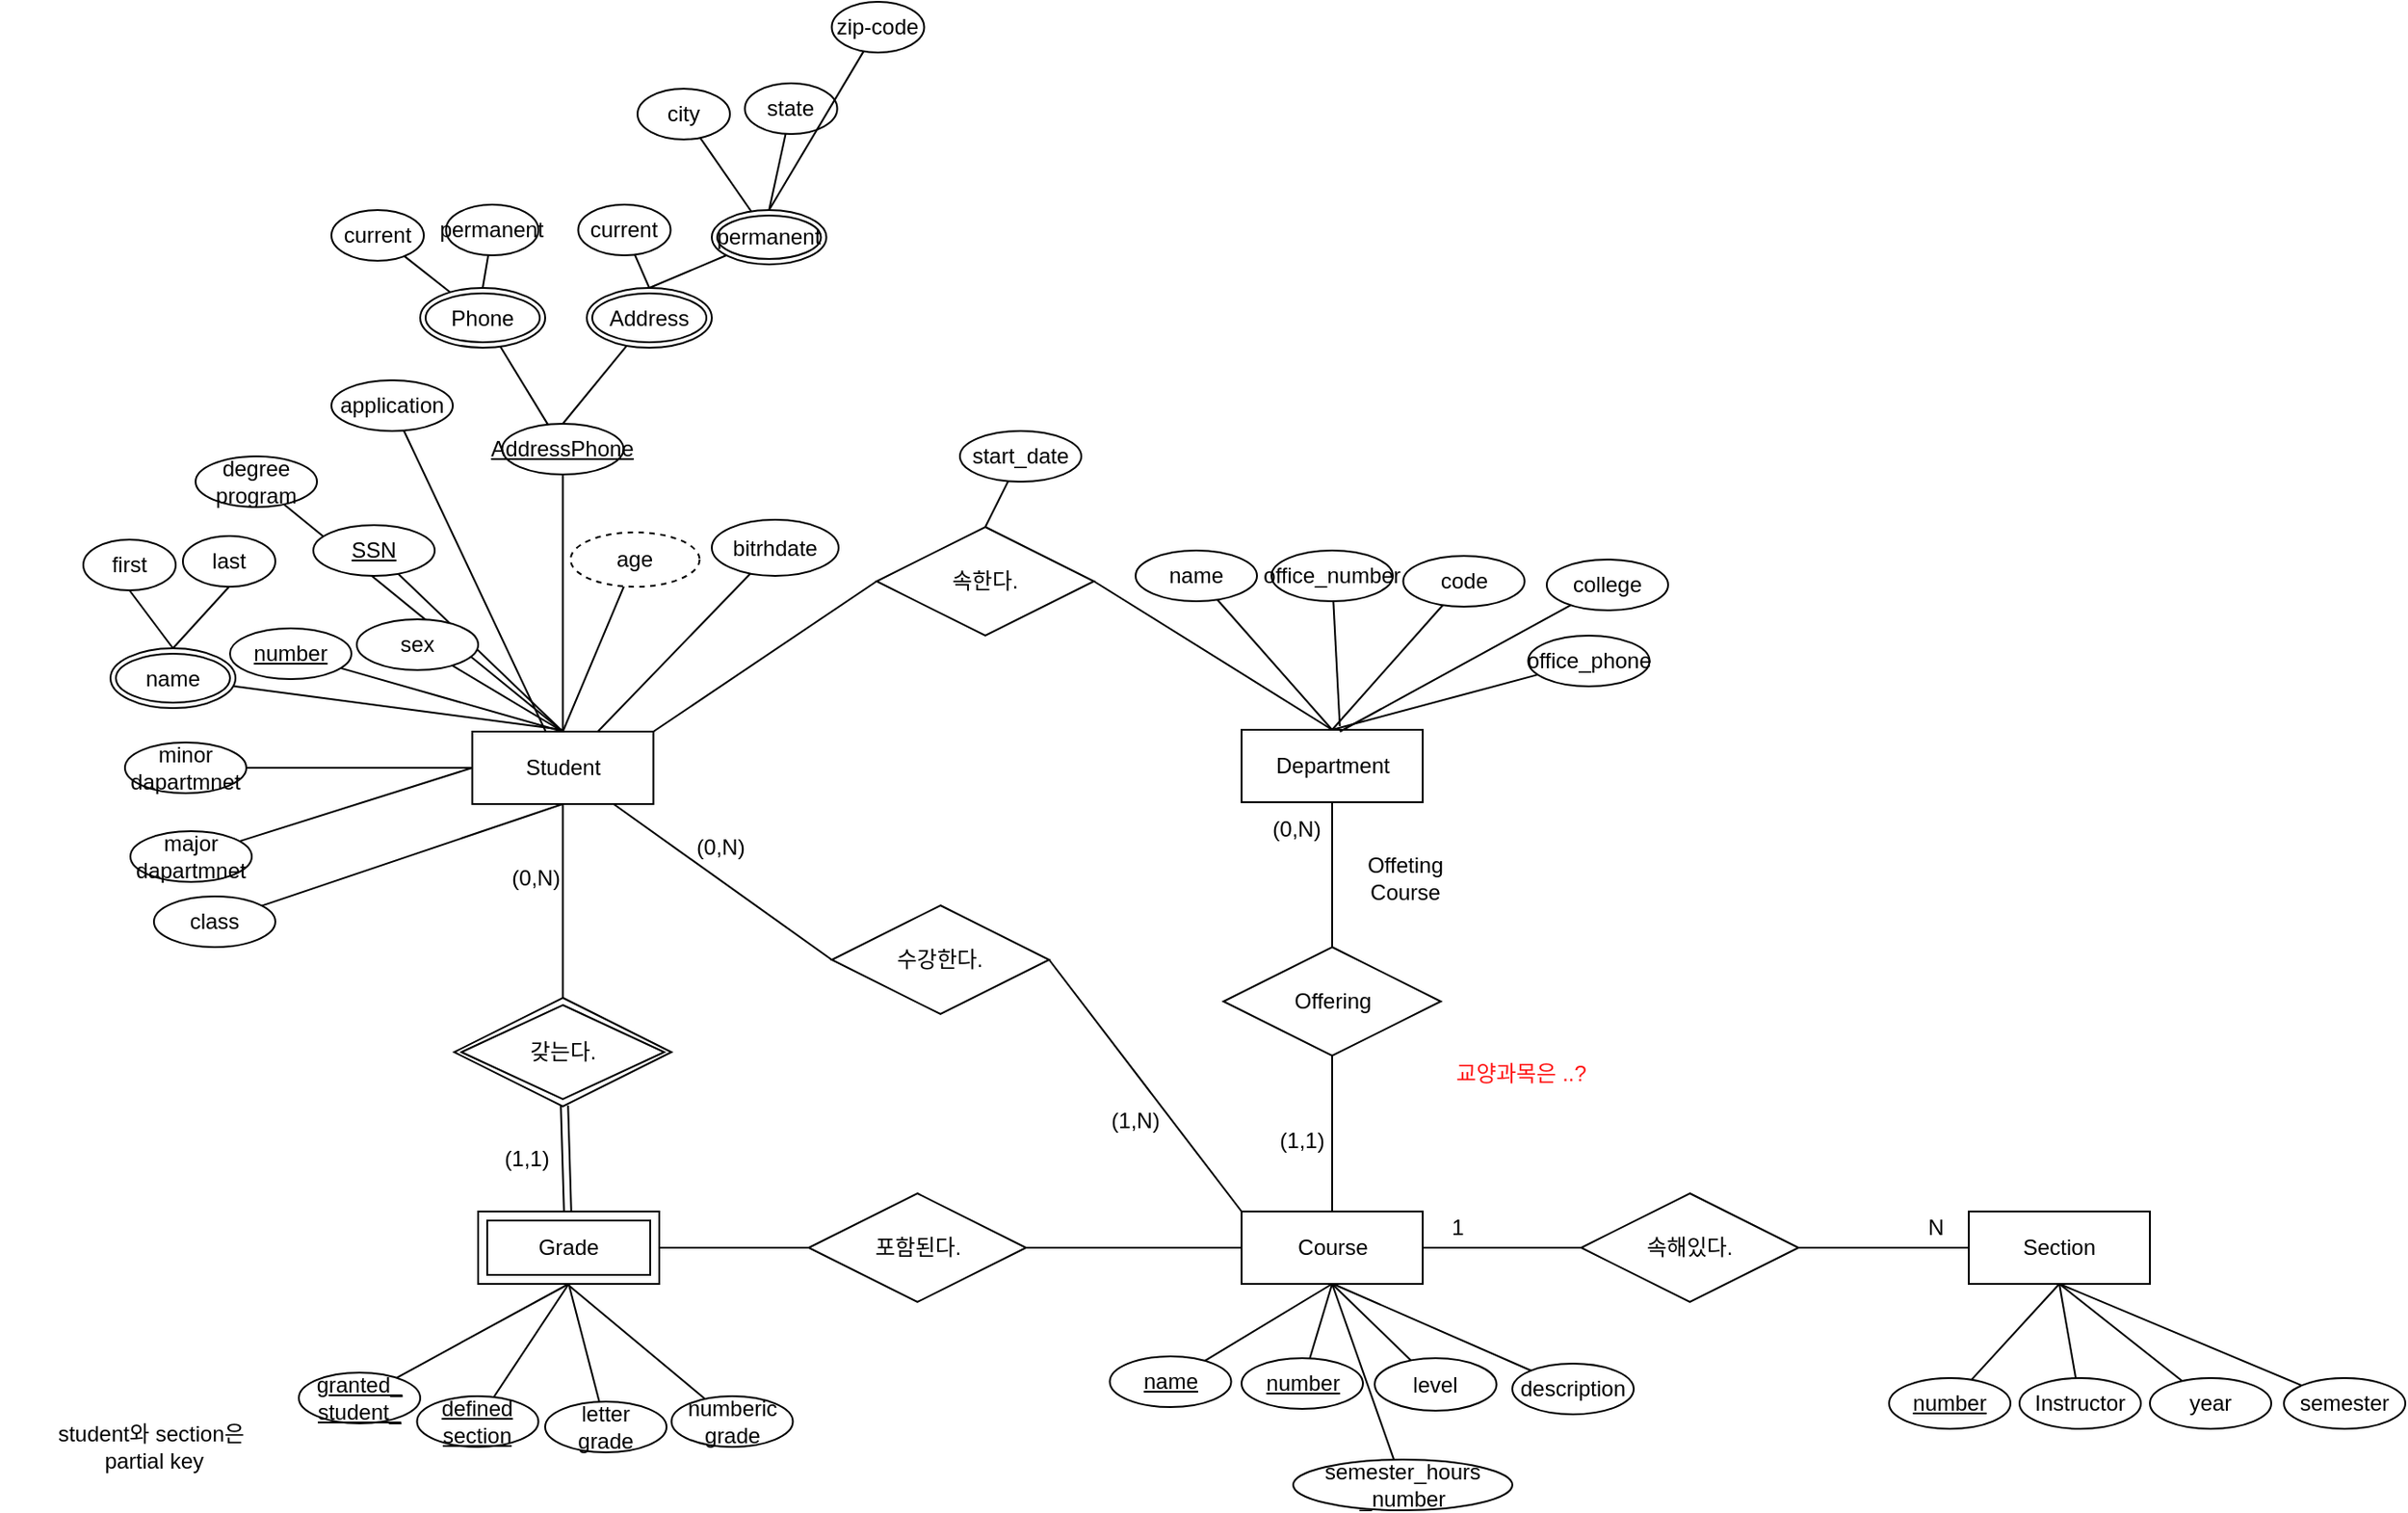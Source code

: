 <mxfile version="24.0.8" type="github">
  <diagram name="페이지-1" id="r6DfL3PB8OW9n6T8iQzD">
    <mxGraphModel dx="1633" dy="-355" grid="0" gridSize="10" guides="1" tooltips="1" connect="1" arrows="1" fold="1" page="1" pageScale="1" pageWidth="1600" pageHeight="900" math="0" shadow="0">
      <root>
        <mxCell id="0" />
        <mxCell id="1" parent="0" />
        <mxCell id="EUwqJAAsOdJ6edNQOykV-88" value="application" style="ellipse;whiteSpace=wrap;html=1;align=center;" parent="1" vertex="1">
          <mxGeometry x="208" y="2046" width="67" height="28" as="geometry" />
        </mxCell>
        <mxCell id="P7TgxhgFr9sDiZiFOefg-29" style="edgeStyle=orthogonalEdgeStyle;rounded=0;orthogonalLoop=1;jettySize=auto;html=1;entryX=0;entryY=0.5;entryDx=0;entryDy=0;endArrow=none;endFill=0;" parent="1" source="EUwqJAAsOdJ6edNQOykV-24" target="P7TgxhgFr9sDiZiFOefg-27" edge="1">
          <mxGeometry relative="1" as="geometry" />
        </mxCell>
        <mxCell id="EUwqJAAsOdJ6edNQOykV-24" value="Course" style="whiteSpace=wrap;html=1;align=center;" parent="1" vertex="1">
          <mxGeometry x="710.5" y="2505" width="100" height="40" as="geometry" />
        </mxCell>
        <mxCell id="EUwqJAAsOdJ6edNQOykV-120" style="edgeStyle=orthogonalEdgeStyle;rounded=0;orthogonalLoop=1;jettySize=auto;html=1;endArrow=none;endFill=0;" parent="1" source="EUwqJAAsOdJ6edNQOykV-25" target="EUwqJAAsOdJ6edNQOykV-28" edge="1">
          <mxGeometry relative="1" as="geometry" />
        </mxCell>
        <mxCell id="EUwqJAAsOdJ6edNQOykV-25" value="Department" style="whiteSpace=wrap;html=1;align=center;" parent="1" vertex="1">
          <mxGeometry x="710.5" y="2239" width="100" height="40" as="geometry" />
        </mxCell>
        <mxCell id="EUwqJAAsOdJ6edNQOykV-34" style="rounded=0;orthogonalLoop=1;jettySize=auto;html=1;entryX=0;entryY=0.5;entryDx=0;entryDy=0;endArrow=none;endFill=0;exitX=1;exitY=0;exitDx=0;exitDy=0;" parent="1" source="EUwqJAAsOdJ6edNQOykV-26" target="EUwqJAAsOdJ6edNQOykV-27" edge="1">
          <mxGeometry relative="1" as="geometry" />
        </mxCell>
        <mxCell id="P7TgxhgFr9sDiZiFOefg-3" style="rounded=0;orthogonalLoop=1;jettySize=auto;html=1;entryX=0;entryY=0.5;entryDx=0;entryDy=0;endArrow=none;endFill=0;" parent="1" source="EUwqJAAsOdJ6edNQOykV-26" target="P7TgxhgFr9sDiZiFOefg-2" edge="1">
          <mxGeometry relative="1" as="geometry">
            <mxPoint x="505" y="2380" as="targetPoint" />
          </mxGeometry>
        </mxCell>
        <mxCell id="P7TgxhgFr9sDiZiFOefg-14" style="edgeStyle=orthogonalEdgeStyle;rounded=0;orthogonalLoop=1;jettySize=auto;html=1;endArrow=none;endFill=0;" parent="1" source="EUwqJAAsOdJ6edNQOykV-26" target="P7TgxhgFr9sDiZiFOefg-13" edge="1">
          <mxGeometry relative="1" as="geometry" />
        </mxCell>
        <mxCell id="EUwqJAAsOdJ6edNQOykV-26" value="Student" style="whiteSpace=wrap;html=1;align=center;" parent="1" vertex="1">
          <mxGeometry x="285.75" y="2240" width="100" height="40" as="geometry" />
        </mxCell>
        <mxCell id="EUwqJAAsOdJ6edNQOykV-104" style="rounded=0;orthogonalLoop=1;jettySize=auto;html=1;entryX=0.5;entryY=0;entryDx=0;entryDy=0;endArrow=none;endFill=0;exitX=1;exitY=0.5;exitDx=0;exitDy=0;" parent="1" source="EUwqJAAsOdJ6edNQOykV-27" target="EUwqJAAsOdJ6edNQOykV-25" edge="1">
          <mxGeometry relative="1" as="geometry" />
        </mxCell>
        <mxCell id="EUwqJAAsOdJ6edNQOykV-27" value="속한다." style="shape=rhombus;perimeter=rhombusPerimeter;whiteSpace=wrap;html=1;align=center;" parent="1" vertex="1">
          <mxGeometry x="509" y="2127" width="120" height="60" as="geometry" />
        </mxCell>
        <mxCell id="EUwqJAAsOdJ6edNQOykV-121" style="rounded=0;orthogonalLoop=1;jettySize=auto;html=1;endArrow=none;endFill=0;" parent="1" source="EUwqJAAsOdJ6edNQOykV-28" target="EUwqJAAsOdJ6edNQOykV-24" edge="1">
          <mxGeometry relative="1" as="geometry" />
        </mxCell>
        <mxCell id="EUwqJAAsOdJ6edNQOykV-28" value="Offering" style="shape=rhombus;perimeter=rhombusPerimeter;whiteSpace=wrap;html=1;align=center;" parent="1" vertex="1">
          <mxGeometry x="700.5" y="2359" width="120" height="60" as="geometry" />
        </mxCell>
        <mxCell id="EUwqJAAsOdJ6edNQOykV-51" style="rounded=0;orthogonalLoop=1;jettySize=auto;html=1;entryX=0.5;entryY=0;entryDx=0;entryDy=0;endArrow=none;endFill=0;" parent="1" source="EUwqJAAsOdJ6edNQOykV-37" target="EUwqJAAsOdJ6edNQOykV-26" edge="1">
          <mxGeometry relative="1" as="geometry" />
        </mxCell>
        <mxCell id="EUwqJAAsOdJ6edNQOykV-49" style="rounded=0;orthogonalLoop=1;jettySize=auto;html=1;endArrow=none;endFill=0;" parent="1" source="EUwqJAAsOdJ6edNQOykV-40" edge="1">
          <mxGeometry relative="1" as="geometry">
            <mxPoint x="335.75" y="2240" as="targetPoint" />
          </mxGeometry>
        </mxCell>
        <mxCell id="EUwqJAAsOdJ6edNQOykV-40" value="&lt;u&gt;number&lt;/u&gt;" style="ellipse;whiteSpace=wrap;html=1;align=center;" parent="1" vertex="1">
          <mxGeometry x="152" y="2183" width="67" height="28" as="geometry" />
        </mxCell>
        <mxCell id="EUwqJAAsOdJ6edNQOykV-45" style="rounded=0;orthogonalLoop=1;jettySize=auto;html=1;entryX=0.5;entryY=1;entryDx=0;entryDy=0;startArrow=none;startFill=0;endArrow=none;endFill=0;exitX=0.5;exitY=0;exitDx=0;exitDy=0;" parent="1" source="EUwqJAAsOdJ6edNQOykV-48" target="EUwqJAAsOdJ6edNQOykV-42" edge="1">
          <mxGeometry relative="1" as="geometry">
            <mxPoint x="123.5" y="2169" as="sourcePoint" />
          </mxGeometry>
        </mxCell>
        <mxCell id="EUwqJAAsOdJ6edNQOykV-47" style="rounded=0;orthogonalLoop=1;jettySize=auto;html=1;entryX=0.5;entryY=1;entryDx=0;entryDy=0;endArrow=none;endFill=0;exitX=0.5;exitY=0;exitDx=0;exitDy=0;" parent="1" source="EUwqJAAsOdJ6edNQOykV-48" target="EUwqJAAsOdJ6edNQOykV-43" edge="1">
          <mxGeometry relative="1" as="geometry">
            <mxPoint x="187.293" y="2176.41" as="sourcePoint" />
          </mxGeometry>
        </mxCell>
        <mxCell id="EUwqJAAsOdJ6edNQOykV-42" value="first" style="ellipse;whiteSpace=wrap;html=1;align=center;" parent="1" vertex="1">
          <mxGeometry x="71" y="2134" width="51" height="28" as="geometry" />
        </mxCell>
        <mxCell id="EUwqJAAsOdJ6edNQOykV-43" value="last" style="ellipse;whiteSpace=wrap;html=1;align=center;" parent="1" vertex="1">
          <mxGeometry x="126" y="2132" width="51" height="28" as="geometry" />
        </mxCell>
        <mxCell id="EUwqJAAsOdJ6edNQOykV-50" style="rounded=0;orthogonalLoop=1;jettySize=auto;html=1;endArrow=none;endFill=0;" parent="1" source="EUwqJAAsOdJ6edNQOykV-48" edge="1">
          <mxGeometry relative="1" as="geometry">
            <mxPoint x="335.75" y="2239" as="targetPoint" />
          </mxGeometry>
        </mxCell>
        <mxCell id="EUwqJAAsOdJ6edNQOykV-48" value="name" style="ellipse;shape=doubleEllipse;margin=3;whiteSpace=wrap;html=1;align=center;" parent="1" vertex="1">
          <mxGeometry x="86" y="2194" width="69" height="33" as="geometry" />
        </mxCell>
        <mxCell id="EUwqJAAsOdJ6edNQOykV-61" style="rounded=0;orthogonalLoop=1;jettySize=auto;html=1;endArrow=none;endFill=0;" parent="1" source="EUwqJAAsOdJ6edNQOykV-53" target="EUwqJAAsOdJ6edNQOykV-60" edge="1">
          <mxGeometry relative="1" as="geometry" />
        </mxCell>
        <mxCell id="EUwqJAAsOdJ6edNQOykV-53" value="Phone" style="ellipse;shape=doubleEllipse;margin=3;whiteSpace=wrap;html=1;align=center;" parent="1" vertex="1">
          <mxGeometry x="257" y="1995" width="69" height="33" as="geometry" />
        </mxCell>
        <mxCell id="EUwqJAAsOdJ6edNQOykV-62" style="rounded=0;orthogonalLoop=1;jettySize=auto;html=1;entryX=0.5;entryY=0;entryDx=0;entryDy=0;endArrow=none;endFill=0;" parent="1" source="EUwqJAAsOdJ6edNQOykV-54" target="EUwqJAAsOdJ6edNQOykV-60" edge="1">
          <mxGeometry relative="1" as="geometry" />
        </mxCell>
        <mxCell id="EUwqJAAsOdJ6edNQOykV-54" value="Address" style="ellipse;shape=doubleEllipse;margin=3;whiteSpace=wrap;html=1;align=center;" parent="1" vertex="1">
          <mxGeometry x="349" y="1995" width="69" height="33" as="geometry" />
        </mxCell>
        <mxCell id="EUwqJAAsOdJ6edNQOykV-59" style="rounded=0;orthogonalLoop=1;jettySize=auto;html=1;entryX=0.5;entryY=0;entryDx=0;entryDy=0;endArrow=none;endFill=0;" parent="1" source="EUwqJAAsOdJ6edNQOykV-56" target="EUwqJAAsOdJ6edNQOykV-53" edge="1">
          <mxGeometry relative="1" as="geometry" />
        </mxCell>
        <mxCell id="EUwqJAAsOdJ6edNQOykV-56" value="permanent" style="ellipse;whiteSpace=wrap;html=1;align=center;" parent="1" vertex="1">
          <mxGeometry x="271.25" y="1949" width="51" height="28" as="geometry" />
        </mxCell>
        <mxCell id="EUwqJAAsOdJ6edNQOykV-58" style="rounded=0;orthogonalLoop=1;jettySize=auto;html=1;endArrow=none;endFill=0;" parent="1" source="EUwqJAAsOdJ6edNQOykV-57" target="EUwqJAAsOdJ6edNQOykV-53" edge="1">
          <mxGeometry relative="1" as="geometry" />
        </mxCell>
        <mxCell id="EUwqJAAsOdJ6edNQOykV-57" value="current" style="ellipse;whiteSpace=wrap;html=1;align=center;" parent="1" vertex="1">
          <mxGeometry x="208" y="1952" width="51" height="28" as="geometry" />
        </mxCell>
        <mxCell id="EUwqJAAsOdJ6edNQOykV-76" style="rounded=0;orthogonalLoop=1;jettySize=auto;html=1;endArrow=none;endFill=0;" parent="1" source="EUwqJAAsOdJ6edNQOykV-60" target="EUwqJAAsOdJ6edNQOykV-26" edge="1">
          <mxGeometry relative="1" as="geometry" />
        </mxCell>
        <mxCell id="EUwqJAAsOdJ6edNQOykV-60" value="&lt;u&gt;AddressPhone&lt;/u&gt;" style="ellipse;whiteSpace=wrap;html=1;align=center;" parent="1" vertex="1">
          <mxGeometry x="302.25" y="2070" width="67" height="28" as="geometry" />
        </mxCell>
        <mxCell id="EUwqJAAsOdJ6edNQOykV-74" style="rounded=0;orthogonalLoop=1;jettySize=auto;html=1;entryX=0.5;entryY=0;entryDx=0;entryDy=0;endArrow=none;endFill=0;" parent="1" source="EUwqJAAsOdJ6edNQOykV-63" target="EUwqJAAsOdJ6edNQOykV-54" edge="1">
          <mxGeometry relative="1" as="geometry" />
        </mxCell>
        <mxCell id="EUwqJAAsOdJ6edNQOykV-63" value="current" style="ellipse;whiteSpace=wrap;html=1;align=center;" parent="1" vertex="1">
          <mxGeometry x="344.25" y="1949" width="51" height="28" as="geometry" />
        </mxCell>
        <mxCell id="EUwqJAAsOdJ6edNQOykV-75" style="rounded=0;orthogonalLoop=1;jettySize=auto;html=1;entryX=0.5;entryY=0;entryDx=0;entryDy=0;endArrow=none;endFill=0;" parent="1" source="EUwqJAAsOdJ6edNQOykV-65" target="EUwqJAAsOdJ6edNQOykV-54" edge="1">
          <mxGeometry relative="1" as="geometry" />
        </mxCell>
        <mxCell id="EUwqJAAsOdJ6edNQOykV-65" value="permanent" style="ellipse;shape=doubleEllipse;margin=3;whiteSpace=wrap;html=1;align=center;" parent="1" vertex="1">
          <mxGeometry x="418" y="1952" width="63.25" height="30" as="geometry" />
        </mxCell>
        <mxCell id="EUwqJAAsOdJ6edNQOykV-69" style="rounded=0;orthogonalLoop=1;jettySize=auto;html=1;endArrow=none;endFill=0;" parent="1" source="EUwqJAAsOdJ6edNQOykV-66" target="EUwqJAAsOdJ6edNQOykV-65" edge="1">
          <mxGeometry relative="1" as="geometry" />
        </mxCell>
        <mxCell id="EUwqJAAsOdJ6edNQOykV-66" value="city" style="ellipse;whiteSpace=wrap;html=1;align=center;" parent="1" vertex="1">
          <mxGeometry x="377" y="1885" width="51" height="28" as="geometry" />
        </mxCell>
        <mxCell id="EUwqJAAsOdJ6edNQOykV-72" style="rounded=0;orthogonalLoop=1;jettySize=auto;html=1;entryX=0.5;entryY=0;entryDx=0;entryDy=0;endArrow=none;endFill=0;" parent="1" source="EUwqJAAsOdJ6edNQOykV-67" target="EUwqJAAsOdJ6edNQOykV-65" edge="1">
          <mxGeometry relative="1" as="geometry" />
        </mxCell>
        <mxCell id="EUwqJAAsOdJ6edNQOykV-67" value="state" style="ellipse;whiteSpace=wrap;html=1;align=center;" parent="1" vertex="1">
          <mxGeometry x="436.25" y="1882" width="51" height="28" as="geometry" />
        </mxCell>
        <mxCell id="EUwqJAAsOdJ6edNQOykV-73" style="rounded=0;orthogonalLoop=1;jettySize=auto;html=1;entryX=0.5;entryY=0;entryDx=0;entryDy=0;endArrow=none;endFill=0;" parent="1" source="EUwqJAAsOdJ6edNQOykV-68" target="EUwqJAAsOdJ6edNQOykV-65" edge="1">
          <mxGeometry relative="1" as="geometry" />
        </mxCell>
        <mxCell id="EUwqJAAsOdJ6edNQOykV-68" value="zip-code" style="ellipse;whiteSpace=wrap;html=1;align=center;" parent="1" vertex="1">
          <mxGeometry x="484.25" y="1837" width="51" height="28" as="geometry" />
        </mxCell>
        <mxCell id="EUwqJAAsOdJ6edNQOykV-95" style="rounded=0;orthogonalLoop=1;jettySize=auto;html=1;entryX=0.5;entryY=0;entryDx=0;entryDy=0;endArrow=none;endFill=0;" parent="1" source="EUwqJAAsOdJ6edNQOykV-78" target="EUwqJAAsOdJ6edNQOykV-26" edge="1">
          <mxGeometry relative="1" as="geometry" />
        </mxCell>
        <mxCell id="EUwqJAAsOdJ6edNQOykV-94" style="rounded=0;orthogonalLoop=1;jettySize=auto;html=1;endArrow=none;endFill=0;entryX=0.5;entryY=1;entryDx=0;entryDy=0;" parent="1" source="EUwqJAAsOdJ6edNQOykV-79" target="EUwqJAAsOdJ6edNQOykV-26" edge="1">
          <mxGeometry relative="1" as="geometry">
            <mxPoint x="341.474" y="2282.579" as="targetPoint" />
          </mxGeometry>
        </mxCell>
        <mxCell id="EUwqJAAsOdJ6edNQOykV-79" value="class" style="ellipse;whiteSpace=wrap;html=1;align=center;" parent="1" vertex="1">
          <mxGeometry x="110" y="2331" width="67" height="28" as="geometry" />
        </mxCell>
        <mxCell id="EUwqJAAsOdJ6edNQOykV-92" style="rounded=0;orthogonalLoop=1;jettySize=auto;html=1;entryX=0;entryY=0.5;entryDx=0;entryDy=0;endArrow=none;endFill=0;" parent="1" source="EUwqJAAsOdJ6edNQOykV-80" target="EUwqJAAsOdJ6edNQOykV-26" edge="1">
          <mxGeometry relative="1" as="geometry" />
        </mxCell>
        <mxCell id="EUwqJAAsOdJ6edNQOykV-80" value="major dapartmnet" style="ellipse;whiteSpace=wrap;html=1;align=center;" parent="1" vertex="1">
          <mxGeometry x="97" y="2295" width="67" height="28" as="geometry" />
        </mxCell>
        <mxCell id="EUwqJAAsOdJ6edNQOykV-90" style="rounded=0;orthogonalLoop=1;jettySize=auto;html=1;entryX=0;entryY=0.5;entryDx=0;entryDy=0;endArrow=none;endFill=0;" parent="1" source="EUwqJAAsOdJ6edNQOykV-82" target="EUwqJAAsOdJ6edNQOykV-26" edge="1">
          <mxGeometry relative="1" as="geometry" />
        </mxCell>
        <mxCell id="EUwqJAAsOdJ6edNQOykV-82" value="minor dapartmnet" style="ellipse;whiteSpace=wrap;html=1;align=center;" parent="1" vertex="1">
          <mxGeometry x="94" y="2246" width="67" height="28" as="geometry" />
        </mxCell>
        <mxCell id="EUwqJAAsOdJ6edNQOykV-99" style="rounded=0;orthogonalLoop=1;jettySize=auto;html=1;endArrow=none;endFill=0;" parent="1" source="EUwqJAAsOdJ6edNQOykV-84" target="EUwqJAAsOdJ6edNQOykV-26" edge="1">
          <mxGeometry relative="1" as="geometry" />
        </mxCell>
        <mxCell id="EUwqJAAsOdJ6edNQOykV-84" value="bitrhdate" style="ellipse;whiteSpace=wrap;html=1;align=center;" parent="1" vertex="1">
          <mxGeometry x="418" y="2123" width="70" height="31" as="geometry" />
        </mxCell>
        <mxCell id="EUwqJAAsOdJ6edNQOykV-97" style="rounded=0;orthogonalLoop=1;jettySize=auto;html=1;entryX=0.5;entryY=0;entryDx=0;entryDy=0;endArrow=none;endFill=0;" parent="1" source="EUwqJAAsOdJ6edNQOykV-86" target="EUwqJAAsOdJ6edNQOykV-26" edge="1">
          <mxGeometry relative="1" as="geometry" />
        </mxCell>
        <mxCell id="EUwqJAAsOdJ6edNQOykV-86" value="age" style="ellipse;whiteSpace=wrap;html=1;align=center;dashed=1;" parent="1" vertex="1">
          <mxGeometry x="340" y="2130" width="71.25" height="30" as="geometry" />
        </mxCell>
        <mxCell id="EUwqJAAsOdJ6edNQOykV-103" style="rounded=0;orthogonalLoop=1;jettySize=auto;html=1;endArrow=none;endFill=0;entryX=0.5;entryY=0;entryDx=0;entryDy=0;" parent="1" source="EUwqJAAsOdJ6edNQOykV-87" target="EUwqJAAsOdJ6edNQOykV-26" edge="1">
          <mxGeometry relative="1" as="geometry" />
        </mxCell>
        <mxCell id="EUwqJAAsOdJ6edNQOykV-87" value="degree&lt;div&gt;program&lt;/div&gt;" style="ellipse;whiteSpace=wrap;html=1;align=center;" parent="1" vertex="1">
          <mxGeometry x="133" y="2088" width="67" height="28" as="geometry" />
        </mxCell>
        <mxCell id="EUwqJAAsOdJ6edNQOykV-101" style="rounded=0;orthogonalLoop=1;jettySize=auto;html=1;endArrow=none;endFill=0;" parent="1" source="EUwqJAAsOdJ6edNQOykV-88" target="EUwqJAAsOdJ6edNQOykV-26" edge="1">
          <mxGeometry relative="1" as="geometry" />
        </mxCell>
        <mxCell id="EUwqJAAsOdJ6edNQOykV-37" value="&lt;u&gt;SSN&lt;/u&gt;" style="ellipse;whiteSpace=wrap;html=1;align=center;" parent="1" vertex="1">
          <mxGeometry x="198" y="2126" width="67" height="28" as="geometry" />
        </mxCell>
        <mxCell id="EUwqJAAsOdJ6edNQOykV-78" value="sex" style="ellipse;whiteSpace=wrap;html=1;align=center;" parent="1" vertex="1">
          <mxGeometry x="222" y="2178" width="67" height="28" as="geometry" />
        </mxCell>
        <mxCell id="EUwqJAAsOdJ6edNQOykV-113" style="rounded=0;orthogonalLoop=1;jettySize=auto;html=1;entryX=0.5;entryY=0;entryDx=0;entryDy=0;endArrow=none;endFill=0;" parent="1" source="EUwqJAAsOdJ6edNQOykV-106" target="EUwqJAAsOdJ6edNQOykV-25" edge="1">
          <mxGeometry relative="1" as="geometry" />
        </mxCell>
        <mxCell id="EUwqJAAsOdJ6edNQOykV-106" value="office_phone" style="ellipse;whiteSpace=wrap;html=1;align=center;" parent="1" vertex="1">
          <mxGeometry x="868.75" y="2187" width="67" height="28" as="geometry" />
        </mxCell>
        <mxCell id="EUwqJAAsOdJ6edNQOykV-114" style="rounded=0;orthogonalLoop=1;jettySize=auto;html=1;endArrow=none;endFill=0;" parent="1" source="EUwqJAAsOdJ6edNQOykV-107" edge="1">
          <mxGeometry relative="1" as="geometry">
            <mxPoint x="764.75" y="2237" as="targetPoint" />
          </mxGeometry>
        </mxCell>
        <mxCell id="EUwqJAAsOdJ6edNQOykV-107" value="office_number" style="ellipse;whiteSpace=wrap;html=1;align=center;" parent="1" vertex="1">
          <mxGeometry x="727" y="2140" width="67" height="28" as="geometry" />
        </mxCell>
        <mxCell id="EUwqJAAsOdJ6edNQOykV-112" style="rounded=0;orthogonalLoop=1;jettySize=auto;html=1;endArrow=none;endFill=0;entryX=0.5;entryY=0;entryDx=0;entryDy=0;" parent="1" source="EUwqJAAsOdJ6edNQOykV-108" target="EUwqJAAsOdJ6edNQOykV-25" edge="1">
          <mxGeometry relative="1" as="geometry" />
        </mxCell>
        <mxCell id="EUwqJAAsOdJ6edNQOykV-108" value="code" style="ellipse;whiteSpace=wrap;html=1;align=center;" parent="1" vertex="1">
          <mxGeometry x="799.75" y="2143" width="67" height="28" as="geometry" />
        </mxCell>
        <mxCell id="EUwqJAAsOdJ6edNQOykV-111" style="rounded=0;orthogonalLoop=1;jettySize=auto;html=1;entryX=0.5;entryY=0;entryDx=0;entryDy=0;endArrow=none;endFill=0;" parent="1" source="EUwqJAAsOdJ6edNQOykV-109" target="EUwqJAAsOdJ6edNQOykV-25" edge="1">
          <mxGeometry relative="1" as="geometry" />
        </mxCell>
        <mxCell id="EUwqJAAsOdJ6edNQOykV-109" value="name" style="ellipse;whiteSpace=wrap;html=1;align=center;" parent="1" vertex="1">
          <mxGeometry x="652" y="2140" width="67" height="28" as="geometry" />
        </mxCell>
        <mxCell id="EUwqJAAsOdJ6edNQOykV-115" style="rounded=0;orthogonalLoop=1;jettySize=auto;html=1;endArrow=none;endFill=0;" parent="1" source="EUwqJAAsOdJ6edNQOykV-110" edge="1">
          <mxGeometry relative="1" as="geometry">
            <mxPoint x="764.75" y="2240" as="targetPoint" />
          </mxGeometry>
        </mxCell>
        <mxCell id="EUwqJAAsOdJ6edNQOykV-110" value="college" style="ellipse;whiteSpace=wrap;html=1;align=center;" parent="1" vertex="1">
          <mxGeometry x="879" y="2145" width="67" height="28" as="geometry" />
        </mxCell>
        <mxCell id="EUwqJAAsOdJ6edNQOykV-123" value="&lt;div&gt;Offeting&lt;/div&gt;&lt;div&gt;Course&lt;/div&gt;" style="text;html=1;align=center;verticalAlign=middle;whiteSpace=wrap;rounded=0;" parent="1" vertex="1">
          <mxGeometry x="770.5" y="2306" width="60" height="30" as="geometry" />
        </mxCell>
        <mxCell id="EUwqJAAsOdJ6edNQOykV-124" value="(0,N)" style="text;html=1;align=center;verticalAlign=middle;whiteSpace=wrap;rounded=0;" parent="1" vertex="1">
          <mxGeometry x="710.5" y="2279" width="60" height="30" as="geometry" />
        </mxCell>
        <mxCell id="EUwqJAAsOdJ6edNQOykV-125" value="(1,1)" style="text;html=1;align=center;verticalAlign=middle;whiteSpace=wrap;rounded=0;" parent="1" vertex="1">
          <mxGeometry x="714" y="2451" width="60" height="30" as="geometry" />
        </mxCell>
        <mxCell id="EUwqJAAsOdJ6edNQOykV-126" value="&lt;font color=&quot;#ff1414&quot;&gt;교양과목은 ..?&lt;/font&gt;" style="text;html=1;align=center;verticalAlign=middle;whiteSpace=wrap;rounded=0;" parent="1" vertex="1">
          <mxGeometry x="798" y="2414" width="134" height="30" as="geometry" />
        </mxCell>
        <mxCell id="P7TgxhgFr9sDiZiFOefg-8" style="rounded=0;orthogonalLoop=1;jettySize=auto;html=1;endArrow=none;endFill=0;entryX=0.5;entryY=1;entryDx=0;entryDy=0;" parent="1" source="EUwqJAAsOdJ6edNQOykV-127" target="EUwqJAAsOdJ6edNQOykV-24" edge="1">
          <mxGeometry relative="1" as="geometry">
            <mxPoint x="760" y="2545" as="targetPoint" />
          </mxGeometry>
        </mxCell>
        <mxCell id="EUwqJAAsOdJ6edNQOykV-127" value="&lt;u&gt;name&lt;/u&gt;" style="ellipse;whiteSpace=wrap;html=1;align=center;" parent="1" vertex="1">
          <mxGeometry x="637.75" y="2585" width="67" height="28" as="geometry" />
        </mxCell>
        <mxCell id="EUwqJAAsOdJ6edNQOykV-128" value="description" style="ellipse;whiteSpace=wrap;html=1;align=center;" parent="1" vertex="1">
          <mxGeometry x="860" y="2589" width="67" height="28" as="geometry" />
        </mxCell>
        <mxCell id="P7TgxhgFr9sDiZiFOefg-9" style="rounded=0;orthogonalLoop=1;jettySize=auto;html=1;endArrow=none;endFill=0;entryX=0.5;entryY=1;entryDx=0;entryDy=0;" parent="1" source="EUwqJAAsOdJ6edNQOykV-129" target="EUwqJAAsOdJ6edNQOykV-24" edge="1">
          <mxGeometry relative="1" as="geometry">
            <mxPoint x="765" y="2546" as="targetPoint" />
          </mxGeometry>
        </mxCell>
        <mxCell id="EUwqJAAsOdJ6edNQOykV-129" value="&lt;u&gt;number&lt;/u&gt;" style="ellipse;whiteSpace=wrap;html=1;align=center;" parent="1" vertex="1">
          <mxGeometry x="710.5" y="2586" width="67" height="28" as="geometry" />
        </mxCell>
        <mxCell id="P7TgxhgFr9sDiZiFOefg-12" style="rounded=0;orthogonalLoop=1;jettySize=auto;html=1;entryX=0.5;entryY=1;entryDx=0;entryDy=0;endArrow=none;endFill=0;" parent="1" source="EUwqJAAsOdJ6edNQOykV-130" target="EUwqJAAsOdJ6edNQOykV-24" edge="1">
          <mxGeometry relative="1" as="geometry" />
        </mxCell>
        <mxCell id="EUwqJAAsOdJ6edNQOykV-130" value="semester_hours&lt;div&gt;_number&lt;/div&gt;" style="ellipse;whiteSpace=wrap;html=1;align=center;" parent="1" vertex="1">
          <mxGeometry x="739" y="2642" width="121" height="28" as="geometry" />
        </mxCell>
        <mxCell id="P7TgxhgFr9sDiZiFOefg-10" style="rounded=0;orthogonalLoop=1;jettySize=auto;html=1;entryX=0.5;entryY=1;entryDx=0;entryDy=0;endArrow=none;endFill=0;" parent="1" source="EUwqJAAsOdJ6edNQOykV-131" target="EUwqJAAsOdJ6edNQOykV-24" edge="1">
          <mxGeometry relative="1" as="geometry" />
        </mxCell>
        <mxCell id="EUwqJAAsOdJ6edNQOykV-131" value="level" style="ellipse;whiteSpace=wrap;html=1;align=center;" parent="1" vertex="1">
          <mxGeometry x="784" y="2586" width="67.25" height="29" as="geometry" />
        </mxCell>
        <mxCell id="P7TgxhgFr9sDiZiFOefg-6" style="rounded=0;orthogonalLoop=1;jettySize=auto;html=1;endArrow=none;endFill=0;exitX=1;exitY=0.5;exitDx=0;exitDy=0;entryX=0;entryY=0;entryDx=0;entryDy=0;" parent="1" source="P7TgxhgFr9sDiZiFOefg-2" target="EUwqJAAsOdJ6edNQOykV-24" edge="1">
          <mxGeometry relative="1" as="geometry">
            <mxPoint x="711" y="2499" as="targetPoint" />
          </mxGeometry>
        </mxCell>
        <mxCell id="P7TgxhgFr9sDiZiFOefg-2" value="수강한다." style="shape=rhombus;perimeter=rhombusPerimeter;whiteSpace=wrap;html=1;align=center;" parent="1" vertex="1">
          <mxGeometry x="484.25" y="2336" width="120" height="60" as="geometry" />
        </mxCell>
        <mxCell id="P7TgxhgFr9sDiZiFOefg-11" style="rounded=0;orthogonalLoop=1;jettySize=auto;html=1;endArrow=none;endFill=0;" parent="1" source="EUwqJAAsOdJ6edNQOykV-128" edge="1">
          <mxGeometry relative="1" as="geometry">
            <mxPoint x="761" y="2545" as="targetPoint" />
          </mxGeometry>
        </mxCell>
        <mxCell id="P7TgxhgFr9sDiZiFOefg-16" style="rounded=0;orthogonalLoop=1;jettySize=auto;html=1;endArrow=none;endFill=0;shape=link;" parent="1" source="P7TgxhgFr9sDiZiFOefg-13" target="P7TgxhgFr9sDiZiFOefg-15" edge="1">
          <mxGeometry relative="1" as="geometry" />
        </mxCell>
        <mxCell id="P7TgxhgFr9sDiZiFOefg-13" value="갖는다." style="shape=rhombus;double=1;perimeter=rhombusPerimeter;whiteSpace=wrap;html=1;align=center;" parent="1" vertex="1">
          <mxGeometry x="275.75" y="2387" width="120" height="60" as="geometry" />
        </mxCell>
        <mxCell id="P7TgxhgFr9sDiZiFOefg-47" style="edgeStyle=orthogonalEdgeStyle;rounded=0;orthogonalLoop=1;jettySize=auto;html=1;entryX=0;entryY=0.5;entryDx=0;entryDy=0;endArrow=none;endFill=0;" parent="1" source="P7TgxhgFr9sDiZiFOefg-15" target="P7TgxhgFr9sDiZiFOefg-46" edge="1">
          <mxGeometry relative="1" as="geometry" />
        </mxCell>
        <mxCell id="P7TgxhgFr9sDiZiFOefg-15" value="Grade" style="shape=ext;margin=3;double=1;whiteSpace=wrap;html=1;align=center;" parent="1" vertex="1">
          <mxGeometry x="289" y="2505" width="100" height="40" as="geometry" />
        </mxCell>
        <mxCell id="P7TgxhgFr9sDiZiFOefg-22" style="rounded=0;orthogonalLoop=1;jettySize=auto;html=1;entryX=0.5;entryY=1;entryDx=0;entryDy=0;endArrow=none;endFill=0;" parent="1" source="P7TgxhgFr9sDiZiFOefg-17" target="P7TgxhgFr9sDiZiFOefg-15" edge="1">
          <mxGeometry relative="1" as="geometry" />
        </mxCell>
        <mxCell id="P7TgxhgFr9sDiZiFOefg-17" value="&lt;u&gt;granted_&lt;/u&gt;&lt;div&gt;&lt;u&gt;student_&lt;/u&gt;&lt;/div&gt;" style="ellipse;whiteSpace=wrap;html=1;align=center;" parent="1" vertex="1">
          <mxGeometry x="190" y="2594" width="67" height="28" as="geometry" />
        </mxCell>
        <mxCell id="P7TgxhgFr9sDiZiFOefg-23" style="rounded=0;orthogonalLoop=1;jettySize=auto;html=1;endArrow=none;endFill=0;entryX=0.5;entryY=1;entryDx=0;entryDy=0;" parent="1" source="P7TgxhgFr9sDiZiFOefg-18" target="P7TgxhgFr9sDiZiFOefg-15" edge="1">
          <mxGeometry relative="1" as="geometry" />
        </mxCell>
        <mxCell id="P7TgxhgFr9sDiZiFOefg-18" value="&lt;div&gt;&lt;u&gt;defined&lt;/u&gt;&lt;/div&gt;&lt;u&gt;section&lt;/u&gt;" style="ellipse;whiteSpace=wrap;html=1;align=center;" parent="1" vertex="1">
          <mxGeometry x="255.25" y="2607" width="67" height="28" as="geometry" />
        </mxCell>
        <mxCell id="P7TgxhgFr9sDiZiFOefg-19" value="numberic&lt;div&gt;grade&lt;/div&gt;" style="ellipse;whiteSpace=wrap;html=1;align=center;" parent="1" vertex="1">
          <mxGeometry x="395.75" y="2607" width="67" height="28" as="geometry" />
        </mxCell>
        <mxCell id="P7TgxhgFr9sDiZiFOefg-24" style="rounded=0;orthogonalLoop=1;jettySize=auto;html=1;entryX=0.5;entryY=1;entryDx=0;entryDy=0;endArrow=none;endFill=0;" parent="1" source="P7TgxhgFr9sDiZiFOefg-20" target="P7TgxhgFr9sDiZiFOefg-15" edge="1">
          <mxGeometry relative="1" as="geometry" />
        </mxCell>
        <mxCell id="P7TgxhgFr9sDiZiFOefg-20" value="letter&lt;div&gt;grade&lt;/div&gt;" style="ellipse;whiteSpace=wrap;html=1;align=center;" parent="1" vertex="1">
          <mxGeometry x="326" y="2610" width="67" height="28" as="geometry" />
        </mxCell>
        <mxCell id="P7TgxhgFr9sDiZiFOefg-25" style="rounded=0;orthogonalLoop=1;jettySize=auto;html=1;entryX=0.489;entryY=0.998;entryDx=0;entryDy=0;entryPerimeter=0;endArrow=none;endFill=0;" parent="1" source="P7TgxhgFr9sDiZiFOefg-19" target="P7TgxhgFr9sDiZiFOefg-15" edge="1">
          <mxGeometry relative="1" as="geometry" />
        </mxCell>
        <mxCell id="P7TgxhgFr9sDiZiFOefg-26" value="student와&amp;nbsp;&lt;span style=&quot;background-color: initial;&quot;&gt;section은&lt;/span&gt;&lt;div&gt;&lt;span style=&quot;background-color: initial;&quot;&gt;&amp;nbsp;partial key&lt;/span&gt;&lt;/div&gt;" style="text;html=1;align=center;verticalAlign=middle;whiteSpace=wrap;rounded=0;" parent="1" vertex="1">
          <mxGeometry x="25.5" y="2620" width="164.5" height="30" as="geometry" />
        </mxCell>
        <mxCell id="P7TgxhgFr9sDiZiFOefg-31" style="edgeStyle=orthogonalEdgeStyle;rounded=0;orthogonalLoop=1;jettySize=auto;html=1;entryX=0;entryY=0.5;entryDx=0;entryDy=0;endArrow=none;endFill=0;" parent="1" source="P7TgxhgFr9sDiZiFOefg-27" target="P7TgxhgFr9sDiZiFOefg-30" edge="1">
          <mxGeometry relative="1" as="geometry" />
        </mxCell>
        <mxCell id="P7TgxhgFr9sDiZiFOefg-27" value="속해있다." style="shape=rhombus;perimeter=rhombusPerimeter;whiteSpace=wrap;html=1;align=center;" parent="1" vertex="1">
          <mxGeometry x="898" y="2495" width="120" height="60" as="geometry" />
        </mxCell>
        <mxCell id="P7TgxhgFr9sDiZiFOefg-30" value="Section" style="whiteSpace=wrap;html=1;align=center;" parent="1" vertex="1">
          <mxGeometry x="1112" y="2505" width="100" height="40" as="geometry" />
        </mxCell>
        <mxCell id="P7TgxhgFr9sDiZiFOefg-37" style="rounded=0;orthogonalLoop=1;jettySize=auto;html=1;endArrow=none;endFill=0;entryX=0.5;entryY=1;entryDx=0;entryDy=0;" parent="1" source="P7TgxhgFr9sDiZiFOefg-32" target="P7TgxhgFr9sDiZiFOefg-30" edge="1">
          <mxGeometry relative="1" as="geometry" />
        </mxCell>
        <mxCell id="P7TgxhgFr9sDiZiFOefg-32" value="&lt;u&gt;number&lt;/u&gt;" style="ellipse;whiteSpace=wrap;html=1;align=center;" parent="1" vertex="1">
          <mxGeometry x="1068" y="2597" width="67" height="28" as="geometry" />
        </mxCell>
        <mxCell id="P7TgxhgFr9sDiZiFOefg-38" value="" style="rounded=0;orthogonalLoop=1;jettySize=auto;html=1;endArrow=none;endFill=0;entryX=0.5;entryY=1;entryDx=0;entryDy=0;" parent="1" source="P7TgxhgFr9sDiZiFOefg-33" target="P7TgxhgFr9sDiZiFOefg-30" edge="1">
          <mxGeometry relative="1" as="geometry" />
        </mxCell>
        <mxCell id="P7TgxhgFr9sDiZiFOefg-33" value="Instructor" style="ellipse;whiteSpace=wrap;html=1;align=center;" parent="1" vertex="1">
          <mxGeometry x="1140" y="2597" width="67" height="28" as="geometry" />
        </mxCell>
        <mxCell id="P7TgxhgFr9sDiZiFOefg-40" style="rounded=0;orthogonalLoop=1;jettySize=auto;html=1;entryX=0.5;entryY=1;entryDx=0;entryDy=0;endArrow=none;endFill=0;" parent="1" source="P7TgxhgFr9sDiZiFOefg-34" target="P7TgxhgFr9sDiZiFOefg-30" edge="1">
          <mxGeometry relative="1" as="geometry" />
        </mxCell>
        <mxCell id="P7TgxhgFr9sDiZiFOefg-34" value="semester" style="ellipse;whiteSpace=wrap;html=1;align=center;" parent="1" vertex="1">
          <mxGeometry x="1286" y="2597" width="67" height="28" as="geometry" />
        </mxCell>
        <mxCell id="P7TgxhgFr9sDiZiFOefg-39" style="rounded=0;orthogonalLoop=1;jettySize=auto;html=1;entryX=0.5;entryY=1;entryDx=0;entryDy=0;endArrow=none;endFill=0;" parent="1" source="P7TgxhgFr9sDiZiFOefg-35" target="P7TgxhgFr9sDiZiFOefg-30" edge="1">
          <mxGeometry relative="1" as="geometry" />
        </mxCell>
        <mxCell id="P7TgxhgFr9sDiZiFOefg-35" value="year" style="ellipse;whiteSpace=wrap;html=1;align=center;" parent="1" vertex="1">
          <mxGeometry x="1212" y="2597" width="67" height="28" as="geometry" />
        </mxCell>
        <mxCell id="P7TgxhgFr9sDiZiFOefg-41" value="N" style="text;html=1;align=center;verticalAlign=middle;whiteSpace=wrap;rounded=0;" parent="1" vertex="1">
          <mxGeometry x="1064" y="2499" width="60" height="30" as="geometry" />
        </mxCell>
        <mxCell id="P7TgxhgFr9sDiZiFOefg-42" value="1" style="text;html=1;align=center;verticalAlign=middle;whiteSpace=wrap;rounded=0;" parent="1" vertex="1">
          <mxGeometry x="799.75" y="2499" width="60" height="30" as="geometry" />
        </mxCell>
        <mxCell id="P7TgxhgFr9sDiZiFOefg-43" value="(0,N)" style="text;html=1;align=center;verticalAlign=middle;whiteSpace=wrap;rounded=0;" parent="1" vertex="1">
          <mxGeometry x="291" y="2306" width="60" height="30" as="geometry" />
        </mxCell>
        <mxCell id="P7TgxhgFr9sDiZiFOefg-45" value="(1,1)" style="text;html=1;align=center;verticalAlign=middle;whiteSpace=wrap;rounded=0;" parent="1" vertex="1">
          <mxGeometry x="285.75" y="2461" width="60" height="30" as="geometry" />
        </mxCell>
        <mxCell id="P7TgxhgFr9sDiZiFOefg-48" style="edgeStyle=orthogonalEdgeStyle;rounded=0;orthogonalLoop=1;jettySize=auto;html=1;entryX=0;entryY=0.5;entryDx=0;entryDy=0;endArrow=none;endFill=0;" parent="1" source="P7TgxhgFr9sDiZiFOefg-46" target="EUwqJAAsOdJ6edNQOykV-24" edge="1">
          <mxGeometry relative="1" as="geometry" />
        </mxCell>
        <mxCell id="P7TgxhgFr9sDiZiFOefg-46" value="포함된다." style="shape=rhombus;perimeter=rhombusPerimeter;whiteSpace=wrap;html=1;align=center;" parent="1" vertex="1">
          <mxGeometry x="471.5" y="2495" width="120" height="60" as="geometry" />
        </mxCell>
        <mxCell id="P7TgxhgFr9sDiZiFOefg-49" value="(0,N)" style="text;html=1;align=center;verticalAlign=middle;whiteSpace=wrap;rounded=0;" parent="1" vertex="1">
          <mxGeometry x="393" y="2289" width="60" height="30" as="geometry" />
        </mxCell>
        <mxCell id="P7TgxhgFr9sDiZiFOefg-50" value="(1,N)" style="text;html=1;align=center;verticalAlign=middle;whiteSpace=wrap;rounded=0;" parent="1" vertex="1">
          <mxGeometry x="622" y="2440" width="60" height="30" as="geometry" />
        </mxCell>
        <mxCell id="P7TgxhgFr9sDiZiFOefg-52" style="rounded=0;orthogonalLoop=1;jettySize=auto;html=1;entryX=0.5;entryY=0;entryDx=0;entryDy=0;endArrow=none;endFill=0;" parent="1" source="P7TgxhgFr9sDiZiFOefg-51" target="EUwqJAAsOdJ6edNQOykV-27" edge="1">
          <mxGeometry relative="1" as="geometry" />
        </mxCell>
        <mxCell id="P7TgxhgFr9sDiZiFOefg-51" value="start_date" style="ellipse;whiteSpace=wrap;html=1;align=center;" parent="1" vertex="1">
          <mxGeometry x="555" y="2074" width="67" height="28" as="geometry" />
        </mxCell>
      </root>
    </mxGraphModel>
  </diagram>
</mxfile>
